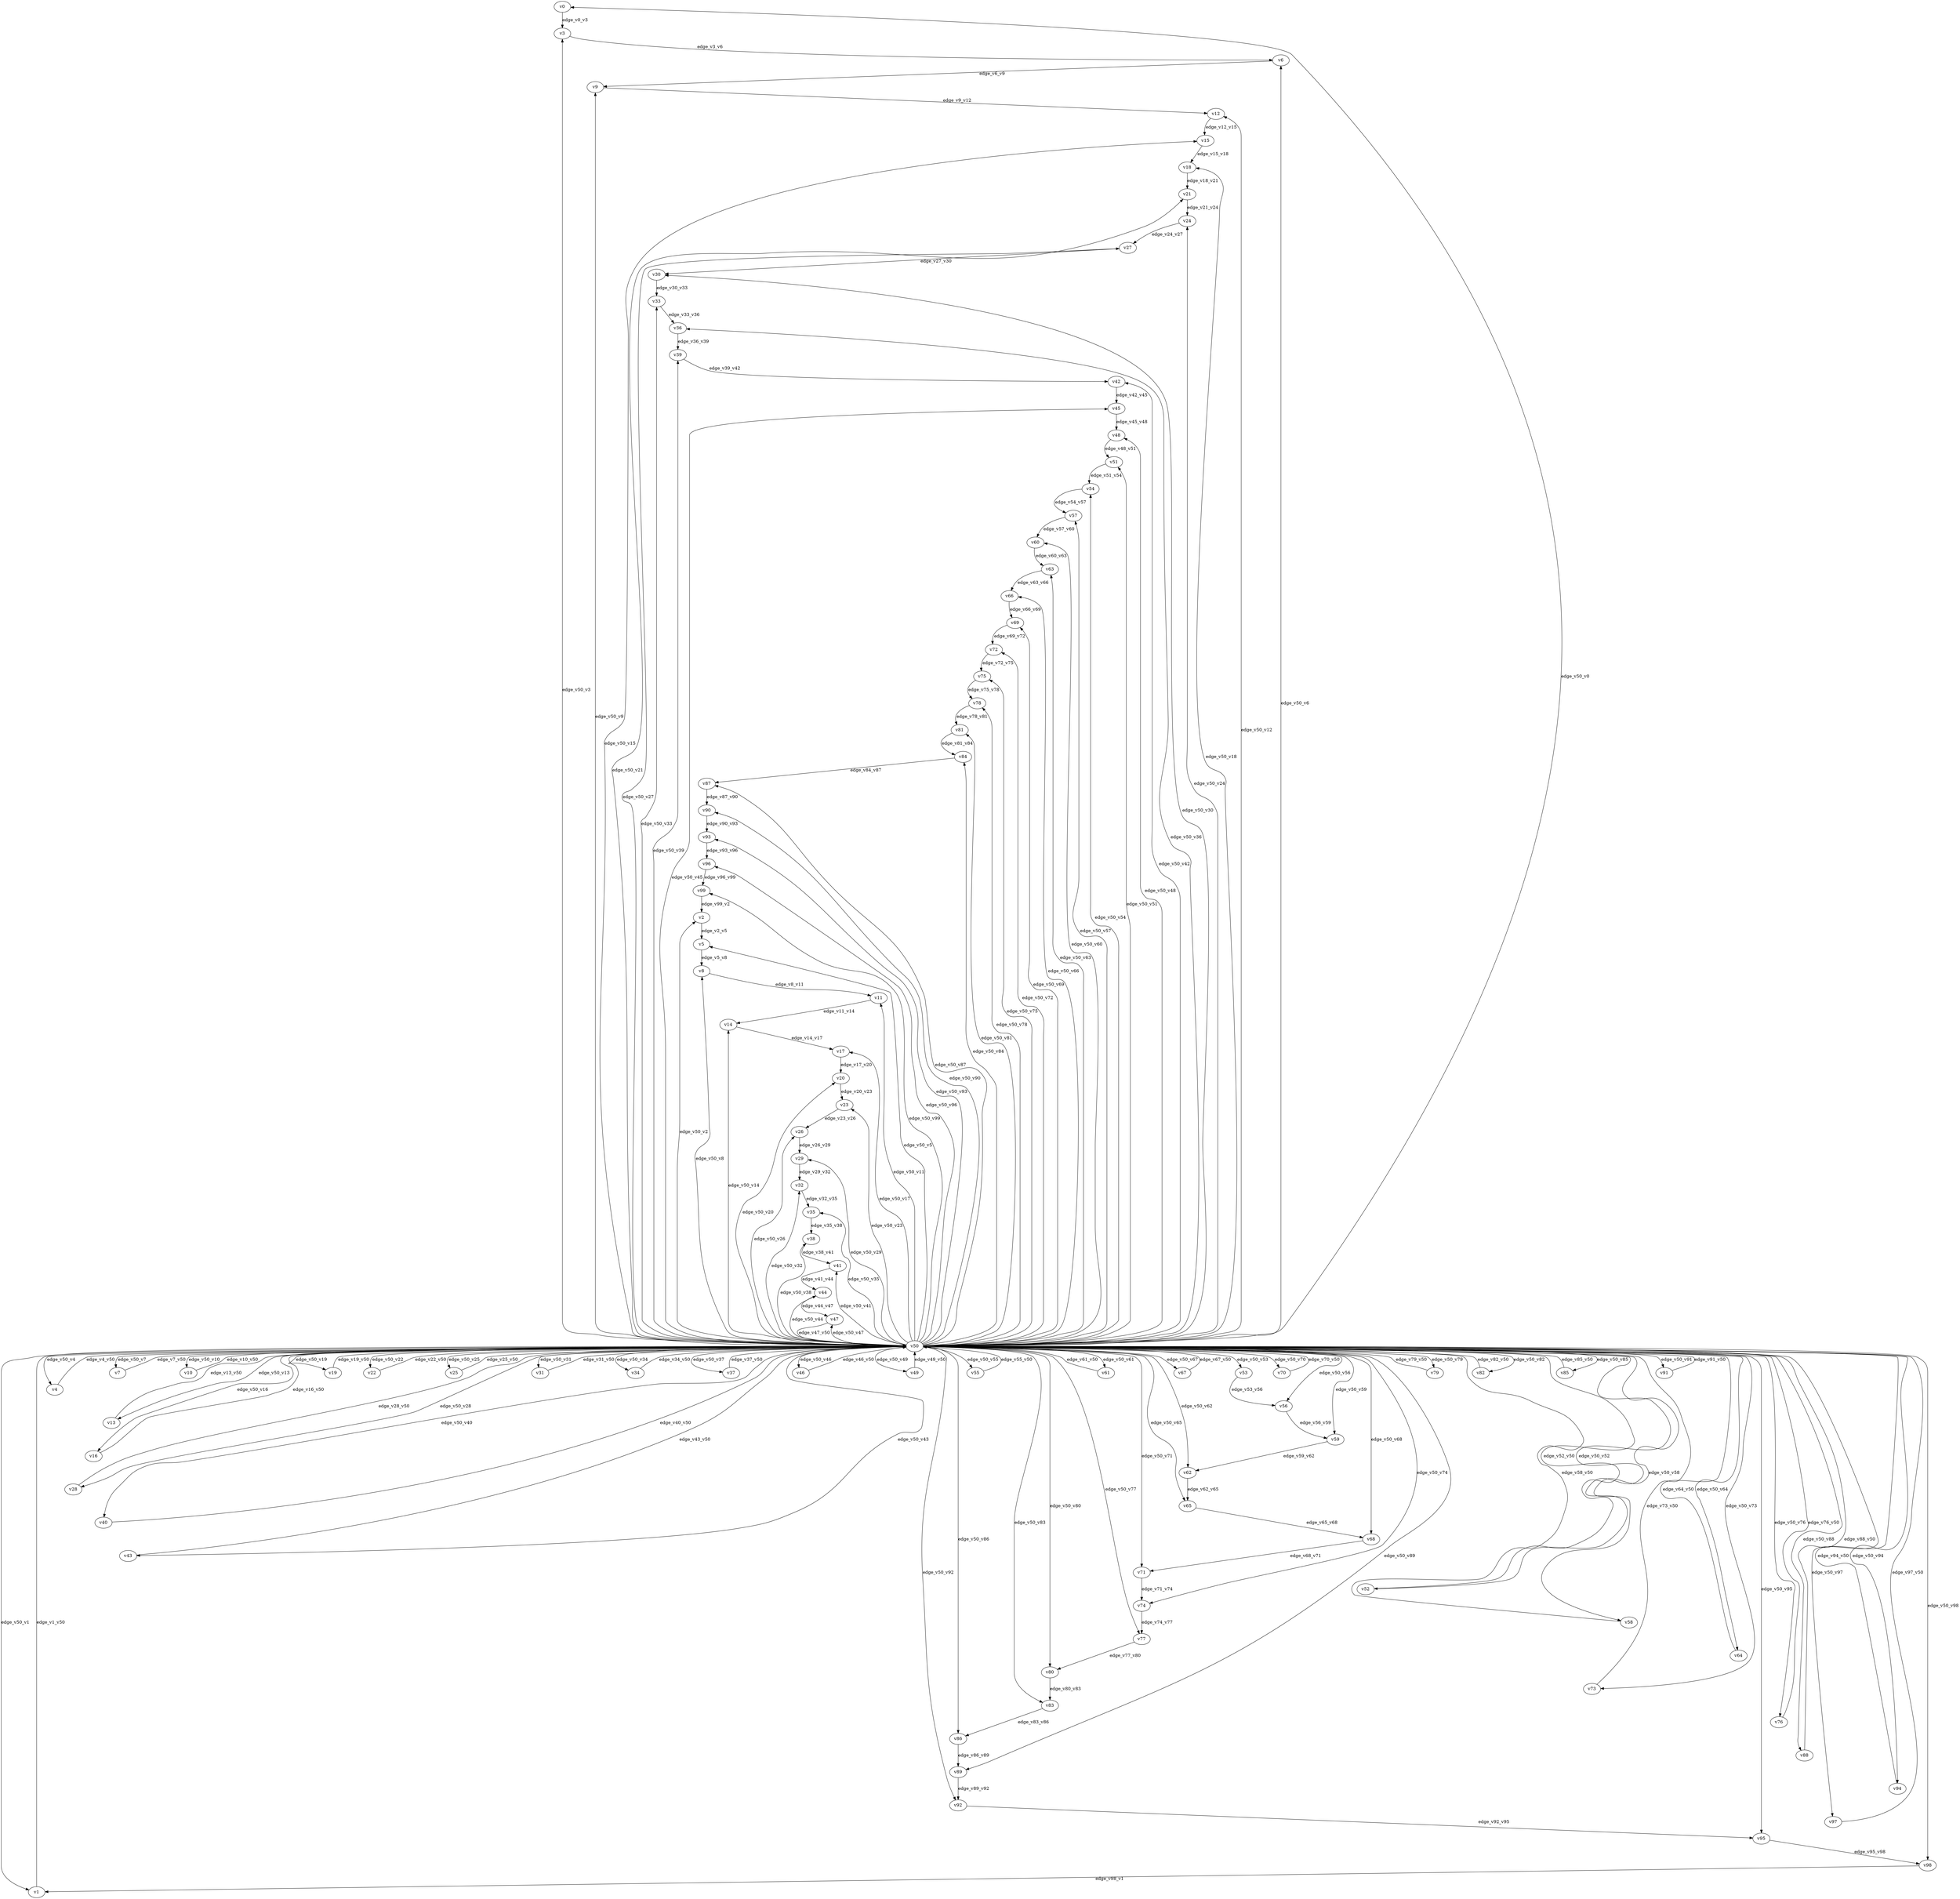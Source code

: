 digraph test143 {
    // Discounted game test case
    // Vertex properties: name [player=X]
    // Edge properties: [weight=Y, discount=Z]

    v0 [name="v0", player=0];
    v1 [name="v1", player=1];
    v2 [name="v2", player=0];
    v3 [name="v3", player=1];
    v4 [name="v4", player=0];
    v5 [name="v5", player=1];
    v6 [name="v6", player=0];
    v7 [name="v7", player=1];
    v8 [name="v8", player=0];
    v9 [name="v9", player=1];
    v10 [name="v10", player=0];
    v11 [name="v11", player=1];
    v12 [name="v12", player=0];
    v13 [name="v13", player=1];
    v14 [name="v14", player=0];
    v15 [name="v15", player=1];
    v16 [name="v16", player=0];
    v17 [name="v17", player=1];
    v18 [name="v18", player=0];
    v19 [name="v19", player=1];
    v20 [name="v20", player=0];
    v21 [name="v21", player=1];
    v22 [name="v22", player=0];
    v23 [name="v23", player=1];
    v24 [name="v24", player=0];
    v25 [name="v25", player=1];
    v26 [name="v26", player=0];
    v27 [name="v27", player=1];
    v28 [name="v28", player=0];
    v29 [name="v29", player=1];
    v30 [name="v30", player=0];
    v31 [name="v31", player=1];
    v32 [name="v32", player=0];
    v33 [name="v33", player=1];
    v34 [name="v34", player=0];
    v35 [name="v35", player=1];
    v36 [name="v36", player=0];
    v37 [name="v37", player=1];
    v38 [name="v38", player=0];
    v39 [name="v39", player=1];
    v40 [name="v40", player=0];
    v41 [name="v41", player=1];
    v42 [name="v42", player=0];
    v43 [name="v43", player=1];
    v44 [name="v44", player=0];
    v45 [name="v45", player=1];
    v46 [name="v46", player=0];
    v47 [name="v47", player=1];
    v48 [name="v48", player=0];
    v49 [name="v49", player=1];
    v50 [name="v50", player=0];
    v51 [name="v51", player=1];
    v52 [name="v52", player=0];
    v53 [name="v53", player=1];
    v54 [name="v54", player=0];
    v55 [name="v55", player=1];
    v56 [name="v56", player=0];
    v57 [name="v57", player=1];
    v58 [name="v58", player=0];
    v59 [name="v59", player=1];
    v60 [name="v60", player=0];
    v61 [name="v61", player=1];
    v62 [name="v62", player=0];
    v63 [name="v63", player=1];
    v64 [name="v64", player=0];
    v65 [name="v65", player=1];
    v66 [name="v66", player=0];
    v67 [name="v67", player=1];
    v68 [name="v68", player=0];
    v69 [name="v69", player=1];
    v70 [name="v70", player=0];
    v71 [name="v71", player=1];
    v72 [name="v72", player=0];
    v73 [name="v73", player=1];
    v74 [name="v74", player=0];
    v75 [name="v75", player=1];
    v76 [name="v76", player=0];
    v77 [name="v77", player=1];
    v78 [name="v78", player=0];
    v79 [name="v79", player=1];
    v80 [name="v80", player=0];
    v81 [name="v81", player=1];
    v82 [name="v82", player=0];
    v83 [name="v83", player=1];
    v84 [name="v84", player=0];
    v85 [name="v85", player=1];
    v86 [name="v86", player=0];
    v87 [name="v87", player=1];
    v88 [name="v88", player=0];
    v89 [name="v89", player=1];
    v90 [name="v90", player=0];
    v91 [name="v91", player=1];
    v92 [name="v92", player=0];
    v93 [name="v93", player=1];
    v94 [name="v94", player=0];
    v95 [name="v95", player=1];
    v96 [name="v96", player=0];
    v97 [name="v97", player=1];
    v98 [name="v98", player=0];
    v99 [name="v99", player=1];

    v50 -> v0 [label="edge_v50_v0", weight=-0.37, discount=0.411];
    v50 -> v1 [label="edge_v50_v1", weight=6.11, discount=0.411];
    v1 -> v50 [label="edge_v1_v50", weight=7.74, discount=0.411];
    v50 -> v2 [label="edge_v50_v2", weight=5.53, discount=0.411];
    v50 -> v3 [label="edge_v50_v3", weight=9.91, discount=0.411];
    v50 -> v4 [label="edge_v50_v4", weight=-3.91, discount=0.411];
    v4 -> v50 [label="edge_v4_v50", weight=-1.47, discount=0.411];
    v50 -> v5 [label="edge_v50_v5", weight=-0.61, discount=0.411];
    v50 -> v6 [label="edge_v50_v6", weight=7.15, discount=0.411];
    v50 -> v7 [label="edge_v50_v7", weight=3.11, discount=0.411];
    v7 -> v50 [label="edge_v7_v50", weight=2.44, discount=0.411];
    v50 -> v8 [label="edge_v50_v8", weight=-5.16, discount=0.411];
    v50 -> v9 [label="edge_v50_v9", weight=5.91, discount=0.411];
    v50 -> v10 [label="edge_v50_v10", weight=4.30, discount=0.411];
    v10 -> v50 [label="edge_v10_v50", weight=3.86, discount=0.411];
    v50 -> v11 [label="edge_v50_v11", weight=6.29, discount=0.411];
    v50 -> v12 [label="edge_v50_v12", weight=6.72, discount=0.411];
    v50 -> v13 [label="edge_v50_v13", weight=-3.62, discount=0.411];
    v13 -> v50 [label="edge_v13_v50", weight=-0.85, discount=0.411];
    v50 -> v14 [label="edge_v50_v14", weight=9.83, discount=0.411];
    v50 -> v15 [label="edge_v50_v15", weight=-2.99, discount=0.411];
    v50 -> v16 [label="edge_v50_v16", weight=-0.50, discount=0.411];
    v16 -> v50 [label="edge_v16_v50", weight=-2.57, discount=0.411];
    v50 -> v17 [label="edge_v50_v17", weight=-4.36, discount=0.411];
    v50 -> v18 [label="edge_v50_v18", weight=-0.05, discount=0.411];
    v50 -> v19 [label="edge_v50_v19", weight=3.47, discount=0.411];
    v19 -> v50 [label="edge_v19_v50", weight=3.93, discount=0.411];
    v50 -> v20 [label="edge_v50_v20", weight=-5.46, discount=0.411];
    v50 -> v21 [label="edge_v50_v21", weight=-2.79, discount=0.411];
    v50 -> v22 [label="edge_v50_v22", weight=9.64, discount=0.411];
    v22 -> v50 [label="edge_v22_v50", weight=8.03, discount=0.411];
    v50 -> v23 [label="edge_v50_v23", weight=6.80, discount=0.411];
    v50 -> v24 [label="edge_v50_v24", weight=3.73, discount=0.411];
    v50 -> v25 [label="edge_v50_v25", weight=6.78, discount=0.411];
    v25 -> v50 [label="edge_v25_v50", weight=6.65, discount=0.411];
    v50 -> v26 [label="edge_v50_v26", weight=3.37, discount=0.411];
    v50 -> v27 [label="edge_v50_v27", weight=-2.50, discount=0.411];
    v50 -> v28 [label="edge_v50_v28", weight=-1.65, discount=0.411];
    v28 -> v50 [label="edge_v28_v50", weight=-0.23, discount=0.411];
    v50 -> v29 [label="edge_v50_v29", weight=-1.82, discount=0.411];
    v50 -> v30 [label="edge_v50_v30", weight=-3.22, discount=0.411];
    v50 -> v31 [label="edge_v50_v31", weight=3.69, discount=0.411];
    v31 -> v50 [label="edge_v31_v50", weight=1.37, discount=0.411];
    v50 -> v32 [label="edge_v50_v32", weight=4.08, discount=0.411];
    v50 -> v33 [label="edge_v50_v33", weight=1.18, discount=0.411];
    v50 -> v34 [label="edge_v50_v34", weight=3.99, discount=0.411];
    v34 -> v50 [label="edge_v34_v50", weight=3.35, discount=0.411];
    v50 -> v35 [label="edge_v50_v35", weight=-1.67, discount=0.411];
    v50 -> v36 [label="edge_v50_v36", weight=-2.68, discount=0.411];
    v50 -> v37 [label="edge_v50_v37", weight=2.91, discount=0.411];
    v37 -> v50 [label="edge_v37_v50", weight=4.33, discount=0.411];
    v50 -> v38 [label="edge_v50_v38", weight=-1.59, discount=0.411];
    v50 -> v39 [label="edge_v50_v39", weight=1.40, discount=0.411];
    v50 -> v40 [label="edge_v50_v40", weight=-4.32, discount=0.411];
    v40 -> v50 [label="edge_v40_v50", weight=-2.58, discount=0.411];
    v50 -> v41 [label="edge_v50_v41", weight=7.09, discount=0.411];
    v50 -> v42 [label="edge_v50_v42", weight=3.97, discount=0.411];
    v50 -> v43 [label="edge_v50_v43", weight=-4.63, discount=0.411];
    v43 -> v50 [label="edge_v43_v50", weight=-1.74, discount=0.411];
    v50 -> v44 [label="edge_v50_v44", weight=-5.70, discount=0.411];
    v50 -> v45 [label="edge_v50_v45", weight=1.21, discount=0.411];
    v50 -> v46 [label="edge_v50_v46", weight=8.72, discount=0.411];
    v46 -> v50 [label="edge_v46_v50", weight=7.75, discount=0.411];
    v50 -> v47 [label="edge_v50_v47", weight=9.97, discount=0.411];
    v50 -> v48 [label="edge_v50_v48", weight=3.65, discount=0.411];
    v50 -> v49 [label="edge_v50_v49", weight=8.58, discount=0.411];
    v49 -> v50 [label="edge_v49_v50", weight=10.98, discount=0.411];
    v50 -> v51 [label="edge_v50_v51", weight=6.86, discount=0.411];
    v50 -> v52 [label="edge_v50_v52", weight=-0.07, discount=0.411];
    v52 -> v50 [label="edge_v52_v50", weight=-0.94, discount=0.411];
    v50 -> v53 [label="edge_v50_v53", weight=5.63, discount=0.411];
    v50 -> v54 [label="edge_v50_v54", weight=3.86, discount=0.411];
    v50 -> v55 [label="edge_v50_v55", weight=4.91, discount=0.411];
    v55 -> v50 [label="edge_v55_v50", weight=3.44, discount=0.411];
    v50 -> v56 [label="edge_v50_v56", weight=-4.79, discount=0.411];
    v50 -> v57 [label="edge_v50_v57", weight=1.16, discount=0.411];
    v50 -> v58 [label="edge_v50_v58", weight=-1.43, discount=0.411];
    v58 -> v50 [label="edge_v58_v50", weight=-0.45, discount=0.411];
    v50 -> v59 [label="edge_v50_v59", weight=5.30, discount=0.411];
    v50 -> v60 [label="edge_v50_v60", weight=-3.65, discount=0.411];
    v50 -> v61 [label="edge_v50_v61", weight=2.49, discount=0.411];
    v61 -> v50 [label="edge_v61_v50", weight=0.18, discount=0.411];
    v50 -> v62 [label="edge_v50_v62", weight=4.13, discount=0.411];
    v50 -> v63 [label="edge_v50_v63", weight=7.72, discount=0.411];
    v50 -> v64 [label="edge_v50_v64", weight=-3.99, discount=0.411];
    v64 -> v50 [label="edge_v64_v50", weight=-2.68, discount=0.411];
    v50 -> v65 [label="edge_v50_v65", weight=0.79, discount=0.411];
    v50 -> v66 [label="edge_v50_v66", weight=-2.32, discount=0.411];
    v50 -> v67 [label="edge_v50_v67", weight=4.83, discount=0.411];
    v67 -> v50 [label="edge_v67_v50", weight=2.78, discount=0.411];
    v50 -> v68 [label="edge_v50_v68", weight=7.20, discount=0.411];
    v50 -> v69 [label="edge_v50_v69", weight=5.29, discount=0.411];
    v50 -> v70 [label="edge_v50_v70", weight=1.43, discount=0.411];
    v70 -> v50 [label="edge_v70_v50", weight=-0.27, discount=0.411];
    v50 -> v71 [label="edge_v50_v71", weight=5.92, discount=0.411];
    v50 -> v72 [label="edge_v50_v72", weight=6.17, discount=0.411];
    v50 -> v73 [label="edge_v50_v73", weight=-2.86, discount=0.411];
    v73 -> v50 [label="edge_v73_v50", weight=-4.40, discount=0.411];
    v50 -> v74 [label="edge_v50_v74", weight=-0.17, discount=0.411];
    v50 -> v75 [label="edge_v50_v75", weight=2.35, discount=0.411];
    v50 -> v76 [label="edge_v50_v76", weight=-4.10, discount=0.411];
    v76 -> v50 [label="edge_v76_v50", weight=-6.67, discount=0.411];
    v50 -> v77 [label="edge_v50_v77", weight=-1.65, discount=0.411];
    v50 -> v78 [label="edge_v50_v78", weight=2.91, discount=0.411];
    v50 -> v79 [label="edge_v50_v79", weight=2.20, discount=0.411];
    v79 -> v50 [label="edge_v79_v50", weight=-0.13, discount=0.411];
    v50 -> v80 [label="edge_v50_v80", weight=8.30, discount=0.411];
    v50 -> v81 [label="edge_v50_v81", weight=-1.99, discount=0.411];
    v50 -> v82 [label="edge_v50_v82", weight=9.62, discount=0.411];
    v82 -> v50 [label="edge_v82_v50", weight=10.99, discount=0.411];
    v50 -> v83 [label="edge_v50_v83", weight=1.45, discount=0.411];
    v50 -> v84 [label="edge_v50_v84", weight=8.87, discount=0.411];
    v50 -> v85 [label="edge_v50_v85", weight=1.44, discount=0.411];
    v85 -> v50 [label="edge_v85_v50", weight=2.57, discount=0.411];
    v50 -> v86 [label="edge_v50_v86", weight=9.12, discount=0.411];
    v50 -> v87 [label="edge_v50_v87", weight=-2.70, discount=0.411];
    v50 -> v88 [label="edge_v50_v88", weight=-1.96, discount=0.411];
    v88 -> v50 [label="edge_v88_v50", weight=-3.94, discount=0.411];
    v50 -> v89 [label="edge_v50_v89", weight=-3.30, discount=0.411];
    v50 -> v90 [label="edge_v50_v90", weight=-5.87, discount=0.411];
    v50 -> v91 [label="edge_v50_v91", weight=1.96, discount=0.411];
    v91 -> v50 [label="edge_v91_v50", weight=0.69, discount=0.411];
    v50 -> v92 [label="edge_v50_v92", weight=-2.38, discount=0.411];
    v50 -> v93 [label="edge_v50_v93", weight=-4.23, discount=0.411];
    v50 -> v94 [label="edge_v50_v94", weight=-2.00, discount=0.411];
    v94 -> v50 [label="edge_v94_v50", weight=-2.92, discount=0.411];
    v50 -> v95 [label="edge_v50_v95", weight=9.07, discount=0.411];
    v50 -> v96 [label="edge_v50_v96", weight=-1.71, discount=0.411];
    v50 -> v97 [label="edge_v50_v97", weight=-4.89, discount=0.411];
    v97 -> v50 [label="edge_v97_v50", weight=-5.92, discount=0.411];
    v50 -> v98 [label="edge_v50_v98", weight=6.68, discount=0.411];
    v50 -> v99 [label="edge_v50_v99", weight=-1.42, discount=0.411];
    v0 -> v3 [label="edge_v0_v3", weight=1.69, discount=0.411];
    v2 -> v5 [label="edge_v2_v5", weight=6.03, discount=0.411];
    v3 -> v6 [label="edge_v3_v6", weight=-2.24, discount=0.411];
    v5 -> v8 [label="edge_v5_v8", weight=6.14, discount=0.411];
    v6 -> v9 [label="edge_v6_v9", weight=-1.48, discount=0.411];
    v8 -> v11 [label="edge_v8_v11", weight=3.88, discount=0.411];
    v9 -> v12 [label="edge_v9_v12", weight=-1.95, discount=0.411];
    v11 -> v14 [label="edge_v11_v14", weight=1.71, discount=0.411];
    v12 -> v15 [label="edge_v12_v15", weight=6.85, discount=0.411];
    v14 -> v17 [label="edge_v14_v17", weight=-0.54, discount=0.411];
    v15 -> v18 [label="edge_v15_v18", weight=-2.56, discount=0.411];
    v17 -> v20 [label="edge_v17_v20", weight=2.12, discount=0.411];
    v18 -> v21 [label="edge_v18_v21", weight=3.67, discount=0.411];
    v20 -> v23 [label="edge_v20_v23", weight=5.13, discount=0.411];
    v21 -> v24 [label="edge_v21_v24", weight=3.96, discount=0.411];
    v23 -> v26 [label="edge_v23_v26", weight=1.17, discount=0.411];
    v24 -> v27 [label="edge_v24_v27", weight=0.27, discount=0.411];
    v26 -> v29 [label="edge_v26_v29", weight=4.63, discount=0.411];
    v27 -> v30 [label="edge_v27_v30", weight=0.62, discount=0.411];
    v29 -> v32 [label="edge_v29_v32", weight=5.25, discount=0.411];
    v30 -> v33 [label="edge_v30_v33", weight=3.90, discount=0.411];
    v32 -> v35 [label="edge_v32_v35", weight=2.66, discount=0.411];
    v33 -> v36 [label="edge_v33_v36", weight=-1.18, discount=0.411];
    v35 -> v38 [label="edge_v35_v38", weight=6.18, discount=0.411];
    v36 -> v39 [label="edge_v36_v39", weight=1.61, discount=0.411];
    v38 -> v41 [label="edge_v38_v41", weight=-2.23, discount=0.411];
    v39 -> v42 [label="edge_v39_v42", weight=-1.06, discount=0.411];
    v41 -> v44 [label="edge_v41_v44", weight=4.19, discount=0.411];
    v42 -> v45 [label="edge_v42_v45", weight=6.12, discount=0.411];
    v44 -> v47 [label="edge_v44_v47", weight=-0.26, discount=0.411];
    v45 -> v48 [label="edge_v45_v48", weight=4.39, discount=0.411];
    v47 -> v50 [label="edge_v47_v50", weight=2.88, discount=0.411];
    v48 -> v51 [label="edge_v48_v51", weight=4.90, discount=0.411];
    v51 -> v54 [label="edge_v51_v54", weight=2.02, discount=0.411];
    v53 -> v56 [label="edge_v53_v56", weight=-1.56, discount=0.411];
    v54 -> v57 [label="edge_v54_v57", weight=-1.91, discount=0.411];
    v56 -> v59 [label="edge_v56_v59", weight=0.77, discount=0.411];
    v57 -> v60 [label="edge_v57_v60", weight=-1.42, discount=0.411];
    v59 -> v62 [label="edge_v59_v62", weight=0.96, discount=0.411];
    v60 -> v63 [label="edge_v60_v63", weight=2.52, discount=0.411];
    v62 -> v65 [label="edge_v62_v65", weight=1.01, discount=0.411];
    v63 -> v66 [label="edge_v63_v66", weight=0.62, discount=0.411];
    v65 -> v68 [label="edge_v65_v68", weight=0.64, discount=0.411];
    v66 -> v69 [label="edge_v66_v69", weight=2.97, discount=0.411];
    v68 -> v71 [label="edge_v68_v71", weight=1.10, discount=0.411];
    v69 -> v72 [label="edge_v69_v72", weight=3.28, discount=0.411];
    v71 -> v74 [label="edge_v71_v74", weight=4.07, discount=0.411];
    v72 -> v75 [label="edge_v72_v75", weight=5.56, discount=0.411];
    v74 -> v77 [label="edge_v74_v77", weight=5.02, discount=0.411];
    v75 -> v78 [label="edge_v75_v78", weight=2.81, discount=0.411];
    v77 -> v80 [label="edge_v77_v80", weight=1.39, discount=0.411];
    v78 -> v81 [label="edge_v78_v81", weight=-1.89, discount=0.411];
    v80 -> v83 [label="edge_v80_v83", weight=5.74, discount=0.411];
    v81 -> v84 [label="edge_v81_v84", weight=-1.09, discount=0.411];
    v83 -> v86 [label="edge_v83_v86", weight=-2.44, discount=0.411];
    v84 -> v87 [label="edge_v84_v87", weight=-2.55, discount=0.411];
    v86 -> v89 [label="edge_v86_v89", weight=4.88, discount=0.411];
    v87 -> v90 [label="edge_v87_v90", weight=4.41, discount=0.411];
    v89 -> v92 [label="edge_v89_v92", weight=4.66, discount=0.411];
    v90 -> v93 [label="edge_v90_v93", weight=6.30, discount=0.411];
    v92 -> v95 [label="edge_v92_v95", weight=-2.92, discount=0.411];
    v93 -> v96 [label="edge_v93_v96", weight=4.32, discount=0.411];
    v95 -> v98 [label="edge_v95_v98", weight=2.23, discount=0.411];
    v96 -> v99 [label="edge_v96_v99", weight=2.80, discount=0.411];
    v98 -> v1 [label="edge_v98_v1", weight=-1.92, discount=0.411];
    v99 -> v2 [label="edge_v99_v2", weight=4.71, discount=0.411];
}
